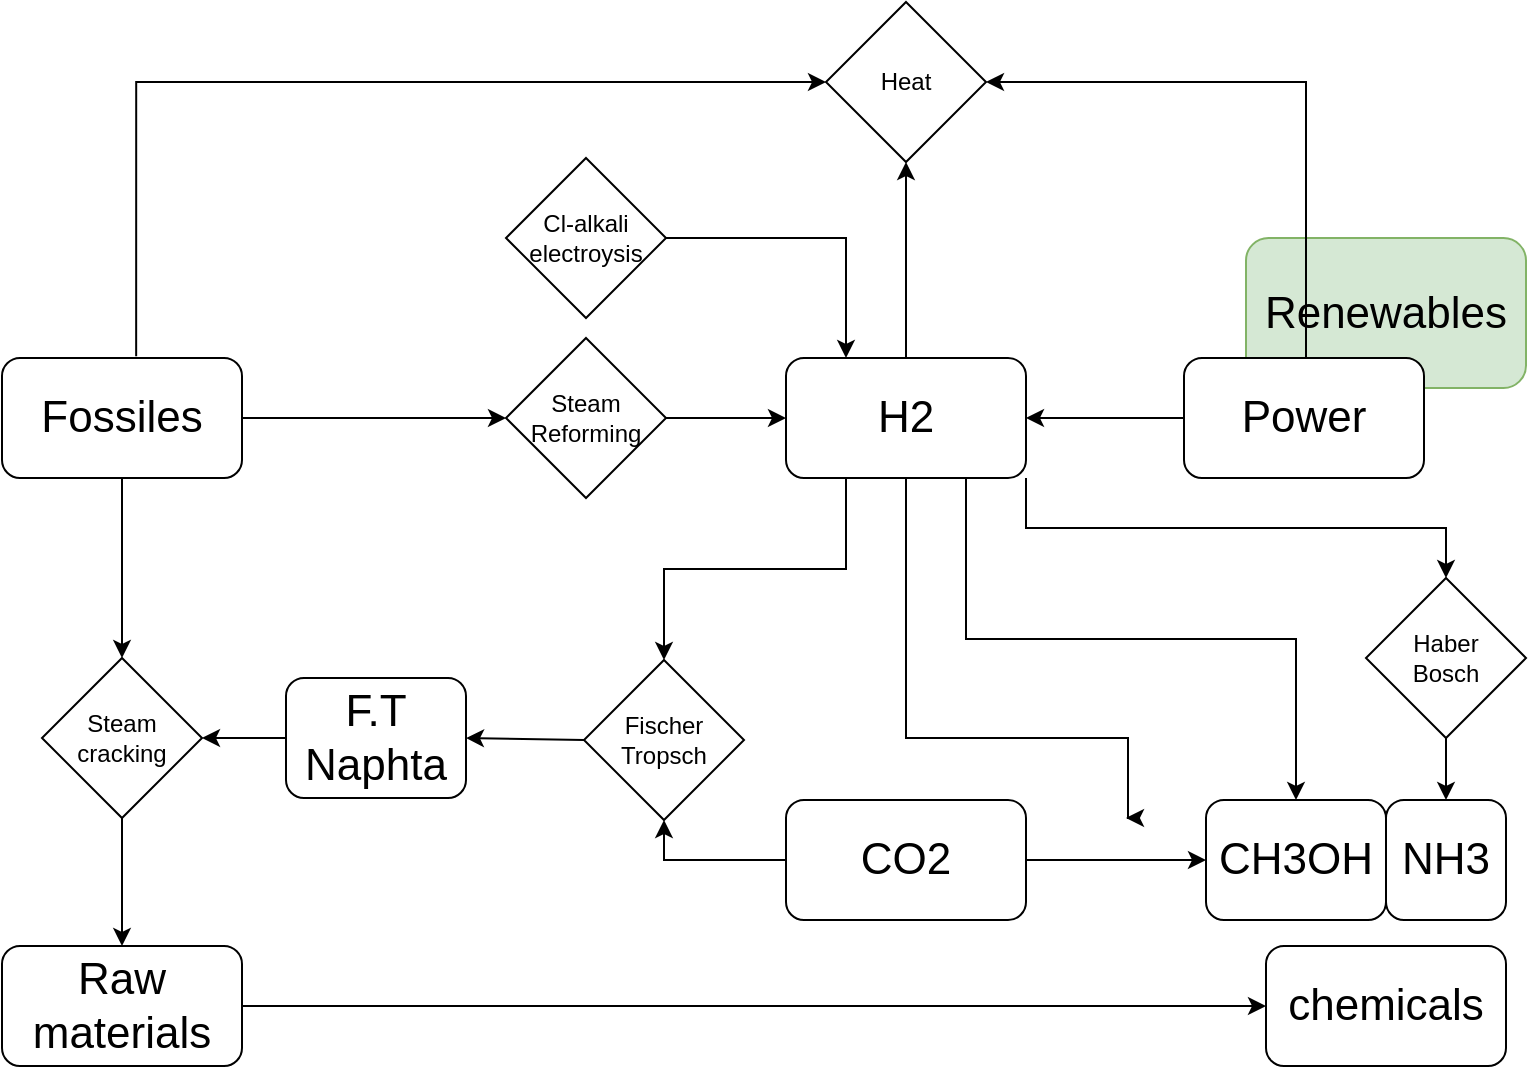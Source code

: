 <mxfile version="21.7.5" type="github">
  <diagram name="Seite-1" id="IP6YTI-hOZSxVuw797Xr">
    <mxGraphModel dx="1480" dy="766" grid="1" gridSize="10" guides="1" tooltips="1" connect="1" arrows="1" fold="1" page="1" pageScale="1" pageWidth="1169" pageHeight="827" math="0" shadow="0">
      <root>
        <mxCell id="0" />
        <mxCell id="1" parent="0" />
        <mxCell id="GcK16gVegehxK9_u9wZK-3" value="Renewables" style="rounded=1;whiteSpace=wrap;html=1;fontSize=22;fillColor=#d5e8d4;strokeColor=#82b366;" vertex="1" parent="1">
          <mxGeometry x="750" y="190" width="140" height="75" as="geometry" />
        </mxCell>
        <mxCell id="GcK16gVegehxK9_u9wZK-11" value="" style="edgeStyle=orthogonalEdgeStyle;rounded=0;orthogonalLoop=1;jettySize=auto;html=1;" edge="1" parent="1" source="GcK16gVegehxK9_u9wZK-1" target="GcK16gVegehxK9_u9wZK-9">
          <mxGeometry relative="1" as="geometry">
            <mxPoint x="188" y="360" as="sourcePoint" />
          </mxGeometry>
        </mxCell>
        <mxCell id="GcK16gVegehxK9_u9wZK-14" value="" style="edgeStyle=orthogonalEdgeStyle;rounded=0;orthogonalLoop=1;jettySize=auto;html=1;" edge="1" parent="1" source="GcK16gVegehxK9_u9wZK-1" target="GcK16gVegehxK9_u9wZK-10">
          <mxGeometry relative="1" as="geometry" />
        </mxCell>
        <mxCell id="GcK16gVegehxK9_u9wZK-19" style="edgeStyle=orthogonalEdgeStyle;rounded=0;orthogonalLoop=1;jettySize=auto;html=1;exitX=0.559;exitY=-0.014;exitDx=0;exitDy=0;entryX=0;entryY=0.5;entryDx=0;entryDy=0;exitPerimeter=0;" edge="1" parent="1" source="GcK16gVegehxK9_u9wZK-1" target="GcK16gVegehxK9_u9wZK-16">
          <mxGeometry relative="1" as="geometry" />
        </mxCell>
        <mxCell id="GcK16gVegehxK9_u9wZK-1" value="Fossiles" style="rounded=1;whiteSpace=wrap;html=1;fontSize=22;" vertex="1" parent="1">
          <mxGeometry x="128" y="250" width="120" height="60" as="geometry" />
        </mxCell>
        <mxCell id="GcK16gVegehxK9_u9wZK-22" value="" style="edgeStyle=orthogonalEdgeStyle;rounded=0;orthogonalLoop=1;jettySize=auto;html=1;" edge="1" parent="1" source="GcK16gVegehxK9_u9wZK-2" target="GcK16gVegehxK9_u9wZK-4">
          <mxGeometry relative="1" as="geometry" />
        </mxCell>
        <mxCell id="GcK16gVegehxK9_u9wZK-2" value="Power" style="rounded=1;whiteSpace=wrap;html=1;fontSize=22;" vertex="1" parent="1">
          <mxGeometry x="719" y="250" width="120" height="60" as="geometry" />
        </mxCell>
        <mxCell id="GcK16gVegehxK9_u9wZK-41" style="edgeStyle=orthogonalEdgeStyle;rounded=0;orthogonalLoop=1;jettySize=auto;html=1;exitX=0.5;exitY=1;exitDx=0;exitDy=0;" edge="1" parent="1" source="GcK16gVegehxK9_u9wZK-4">
          <mxGeometry relative="1" as="geometry">
            <mxPoint x="690" y="480" as="targetPoint" />
            <mxPoint x="580" y="360" as="sourcePoint" />
            <Array as="points">
              <mxPoint x="580" y="440" />
              <mxPoint x="691" y="440" />
            </Array>
          </mxGeometry>
        </mxCell>
        <mxCell id="GcK16gVegehxK9_u9wZK-4" value="H2" style="rounded=1;whiteSpace=wrap;html=1;fontSize=22;" vertex="1" parent="1">
          <mxGeometry x="520" y="250" width="120" height="60" as="geometry" />
        </mxCell>
        <mxCell id="GcK16gVegehxK9_u9wZK-36" style="edgeStyle=orthogonalEdgeStyle;rounded=0;orthogonalLoop=1;jettySize=auto;html=1;exitX=0;exitY=0.5;exitDx=0;exitDy=0;entryX=0.5;entryY=1;entryDx=0;entryDy=0;" edge="1" parent="1" source="GcK16gVegehxK9_u9wZK-6" target="GcK16gVegehxK9_u9wZK-34">
          <mxGeometry relative="1" as="geometry">
            <mxPoint x="580" y="516" as="targetPoint" />
          </mxGeometry>
        </mxCell>
        <mxCell id="GcK16gVegehxK9_u9wZK-42" value="" style="edgeStyle=orthogonalEdgeStyle;rounded=0;orthogonalLoop=1;jettySize=auto;html=1;" edge="1" parent="1" source="GcK16gVegehxK9_u9wZK-6" target="GcK16gVegehxK9_u9wZK-28">
          <mxGeometry relative="1" as="geometry" />
        </mxCell>
        <mxCell id="GcK16gVegehxK9_u9wZK-6" value="CO2" style="rounded=1;whiteSpace=wrap;html=1;fontSize=22;" vertex="1" parent="1">
          <mxGeometry x="520" y="471" width="120" height="60" as="geometry" />
        </mxCell>
        <mxCell id="GcK16gVegehxK9_u9wZK-7" value="chemicals" style="rounded=1;whiteSpace=wrap;html=1;fontSize=22;" vertex="1" parent="1">
          <mxGeometry x="760" y="544" width="120" height="60" as="geometry" />
        </mxCell>
        <mxCell id="GcK16gVegehxK9_u9wZK-8" value="Raw materials" style="rounded=1;whiteSpace=wrap;html=1;fontSize=22;" vertex="1" parent="1">
          <mxGeometry x="128" y="544" width="120" height="60" as="geometry" />
        </mxCell>
        <mxCell id="GcK16gVegehxK9_u9wZK-12" value="" style="edgeStyle=orthogonalEdgeStyle;rounded=0;orthogonalLoop=1;jettySize=auto;html=1;" edge="1" parent="1" source="GcK16gVegehxK9_u9wZK-9" target="GcK16gVegehxK9_u9wZK-8">
          <mxGeometry relative="1" as="geometry" />
        </mxCell>
        <mxCell id="GcK16gVegehxK9_u9wZK-9" value="Steam cracking" style="rhombus;whiteSpace=wrap;html=1;" vertex="1" parent="1">
          <mxGeometry x="148" y="400" width="80" height="80" as="geometry" />
        </mxCell>
        <mxCell id="GcK16gVegehxK9_u9wZK-15" value="" style="edgeStyle=orthogonalEdgeStyle;rounded=0;orthogonalLoop=1;jettySize=auto;html=1;" edge="1" parent="1" source="GcK16gVegehxK9_u9wZK-10" target="GcK16gVegehxK9_u9wZK-4">
          <mxGeometry relative="1" as="geometry" />
        </mxCell>
        <mxCell id="GcK16gVegehxK9_u9wZK-10" value="Steam Reforming" style="rhombus;whiteSpace=wrap;html=1;" vertex="1" parent="1">
          <mxGeometry x="380" y="240" width="80" height="80" as="geometry" />
        </mxCell>
        <mxCell id="GcK16gVegehxK9_u9wZK-16" value="Heat" style="rhombus;whiteSpace=wrap;html=1;" vertex="1" parent="1">
          <mxGeometry x="540" y="72" width="80" height="80" as="geometry" />
        </mxCell>
        <mxCell id="GcK16gVegehxK9_u9wZK-21" style="edgeStyle=orthogonalEdgeStyle;rounded=0;orthogonalLoop=1;jettySize=auto;html=1;entryX=1;entryY=0.5;entryDx=0;entryDy=0;" edge="1" parent="1" source="GcK16gVegehxK9_u9wZK-2" target="GcK16gVegehxK9_u9wZK-16">
          <mxGeometry relative="1" as="geometry">
            <mxPoint x="780" y="240" as="sourcePoint" />
            <mxPoint x="550" y="410" as="targetPoint" />
            <Array as="points">
              <mxPoint x="780" y="112" />
            </Array>
          </mxGeometry>
        </mxCell>
        <mxCell id="GcK16gVegehxK9_u9wZK-24" value="" style="endArrow=classic;html=1;rounded=0;entryX=0.5;entryY=1;entryDx=0;entryDy=0;exitX=0.5;exitY=0;exitDx=0;exitDy=0;" edge="1" parent="1" source="GcK16gVegehxK9_u9wZK-4" target="GcK16gVegehxK9_u9wZK-16">
          <mxGeometry width="50" height="50" relative="1" as="geometry">
            <mxPoint x="560" y="420" as="sourcePoint" />
            <mxPoint x="610" y="370" as="targetPoint" />
          </mxGeometry>
        </mxCell>
        <mxCell id="GcK16gVegehxK9_u9wZK-27" value="NH3" style="rounded=1;whiteSpace=wrap;html=1;fontSize=22;" vertex="1" parent="1">
          <mxGeometry x="820" y="471" width="60" height="60" as="geometry" />
        </mxCell>
        <mxCell id="GcK16gVegehxK9_u9wZK-28" value="CH3OH" style="rounded=1;whiteSpace=wrap;html=1;fontSize=22;" vertex="1" parent="1">
          <mxGeometry x="730" y="471" width="90" height="60" as="geometry" />
        </mxCell>
        <mxCell id="GcK16gVegehxK9_u9wZK-29" value="Cl-alkali electroysis" style="rhombus;whiteSpace=wrap;html=1;" vertex="1" parent="1">
          <mxGeometry x="380" y="150" width="80" height="80" as="geometry" />
        </mxCell>
        <mxCell id="GcK16gVegehxK9_u9wZK-30" value="" style="edgeStyle=orthogonalEdgeStyle;rounded=0;orthogonalLoop=1;jettySize=auto;html=1;entryX=0.25;entryY=0;entryDx=0;entryDy=0;" edge="1" parent="1" source="GcK16gVegehxK9_u9wZK-29" target="GcK16gVegehxK9_u9wZK-4">
          <mxGeometry relative="1" as="geometry">
            <mxPoint x="470" y="290" as="sourcePoint" />
            <mxPoint x="530" y="290" as="targetPoint" />
          </mxGeometry>
        </mxCell>
        <mxCell id="GcK16gVegehxK9_u9wZK-33" value="" style="endArrow=classic;html=1;rounded=0;exitX=1;exitY=0.5;exitDx=0;exitDy=0;" edge="1" parent="1" source="GcK16gVegehxK9_u9wZK-8" target="GcK16gVegehxK9_u9wZK-7">
          <mxGeometry width="50" height="50" relative="1" as="geometry">
            <mxPoint x="560" y="470" as="sourcePoint" />
            <mxPoint x="610" y="420" as="targetPoint" />
          </mxGeometry>
        </mxCell>
        <mxCell id="GcK16gVegehxK9_u9wZK-34" value="Fischer Tropsch" style="rhombus;whiteSpace=wrap;html=1;" vertex="1" parent="1">
          <mxGeometry x="419" y="401" width="80" height="80" as="geometry" />
        </mxCell>
        <mxCell id="GcK16gVegehxK9_u9wZK-35" value="" style="edgeStyle=orthogonalEdgeStyle;rounded=0;orthogonalLoop=1;jettySize=auto;html=1;exitX=0.25;exitY=1;exitDx=0;exitDy=0;" edge="1" parent="1" source="GcK16gVegehxK9_u9wZK-4" target="GcK16gVegehxK9_u9wZK-34">
          <mxGeometry relative="1" as="geometry">
            <mxPoint x="550" y="360" as="sourcePoint" />
            <mxPoint x="560" y="310" as="targetPoint" />
          </mxGeometry>
        </mxCell>
        <mxCell id="GcK16gVegehxK9_u9wZK-45" value="" style="edgeStyle=orthogonalEdgeStyle;rounded=0;orthogonalLoop=1;jettySize=auto;html=1;exitX=0.75;exitY=1;exitDx=0;exitDy=0;entryX=0.5;entryY=0;entryDx=0;entryDy=0;" edge="1" parent="1" source="GcK16gVegehxK9_u9wZK-4" target="GcK16gVegehxK9_u9wZK-28">
          <mxGeometry relative="1" as="geometry">
            <mxPoint x="610" y="360" as="sourcePoint" />
            <mxPoint x="430" y="456" as="targetPoint" />
          </mxGeometry>
        </mxCell>
        <mxCell id="GcK16gVegehxK9_u9wZK-47" value="Haber &lt;br&gt;Bosch" style="rhombus;whiteSpace=wrap;html=1;" vertex="1" parent="1">
          <mxGeometry x="810" y="360" width="80" height="80" as="geometry" />
        </mxCell>
        <mxCell id="GcK16gVegehxK9_u9wZK-48" value="" style="edgeStyle=orthogonalEdgeStyle;rounded=0;orthogonalLoop=1;jettySize=auto;html=1;exitX=1;exitY=1;exitDx=0;exitDy=0;entryX=0.5;entryY=0;entryDx=0;entryDy=0;" edge="1" parent="1" source="GcK16gVegehxK9_u9wZK-4" target="GcK16gVegehxK9_u9wZK-47">
          <mxGeometry relative="1" as="geometry">
            <mxPoint x="620" y="320" as="sourcePoint" />
            <mxPoint x="785" y="466" as="targetPoint" />
          </mxGeometry>
        </mxCell>
        <mxCell id="GcK16gVegehxK9_u9wZK-49" value="" style="endArrow=classic;html=1;rounded=0;entryX=0.5;entryY=0;entryDx=0;entryDy=0;exitX=0.5;exitY=1;exitDx=0;exitDy=0;" edge="1" parent="1" source="GcK16gVegehxK9_u9wZK-47" target="GcK16gVegehxK9_u9wZK-27">
          <mxGeometry width="50" height="50" relative="1" as="geometry">
            <mxPoint x="570" y="540" as="sourcePoint" />
            <mxPoint x="620" y="490" as="targetPoint" />
          </mxGeometry>
        </mxCell>
        <mxCell id="GcK16gVegehxK9_u9wZK-51" value="F.T&lt;br&gt;Naphta" style="rounded=1;whiteSpace=wrap;html=1;fontSize=22;" vertex="1" parent="1">
          <mxGeometry x="270" y="410" width="90" height="60" as="geometry" />
        </mxCell>
        <mxCell id="GcK16gVegehxK9_u9wZK-52" value="" style="endArrow=classic;html=1;rounded=0;entryX=1;entryY=0.5;entryDx=0;entryDy=0;exitX=0;exitY=0.5;exitDx=0;exitDy=0;" edge="1" parent="1" source="GcK16gVegehxK9_u9wZK-34" target="GcK16gVegehxK9_u9wZK-51">
          <mxGeometry width="50" height="50" relative="1" as="geometry">
            <mxPoint x="570" y="450" as="sourcePoint" />
            <mxPoint x="620" y="400" as="targetPoint" />
          </mxGeometry>
        </mxCell>
        <mxCell id="GcK16gVegehxK9_u9wZK-54" value="" style="endArrow=classic;html=1;rounded=0;exitX=0;exitY=0.5;exitDx=0;exitDy=0;" edge="1" parent="1" source="GcK16gVegehxK9_u9wZK-51" target="GcK16gVegehxK9_u9wZK-9">
          <mxGeometry width="50" height="50" relative="1" as="geometry">
            <mxPoint x="270" y="440" as="sourcePoint" />
            <mxPoint x="370" y="447" as="targetPoint" />
          </mxGeometry>
        </mxCell>
      </root>
    </mxGraphModel>
  </diagram>
</mxfile>
